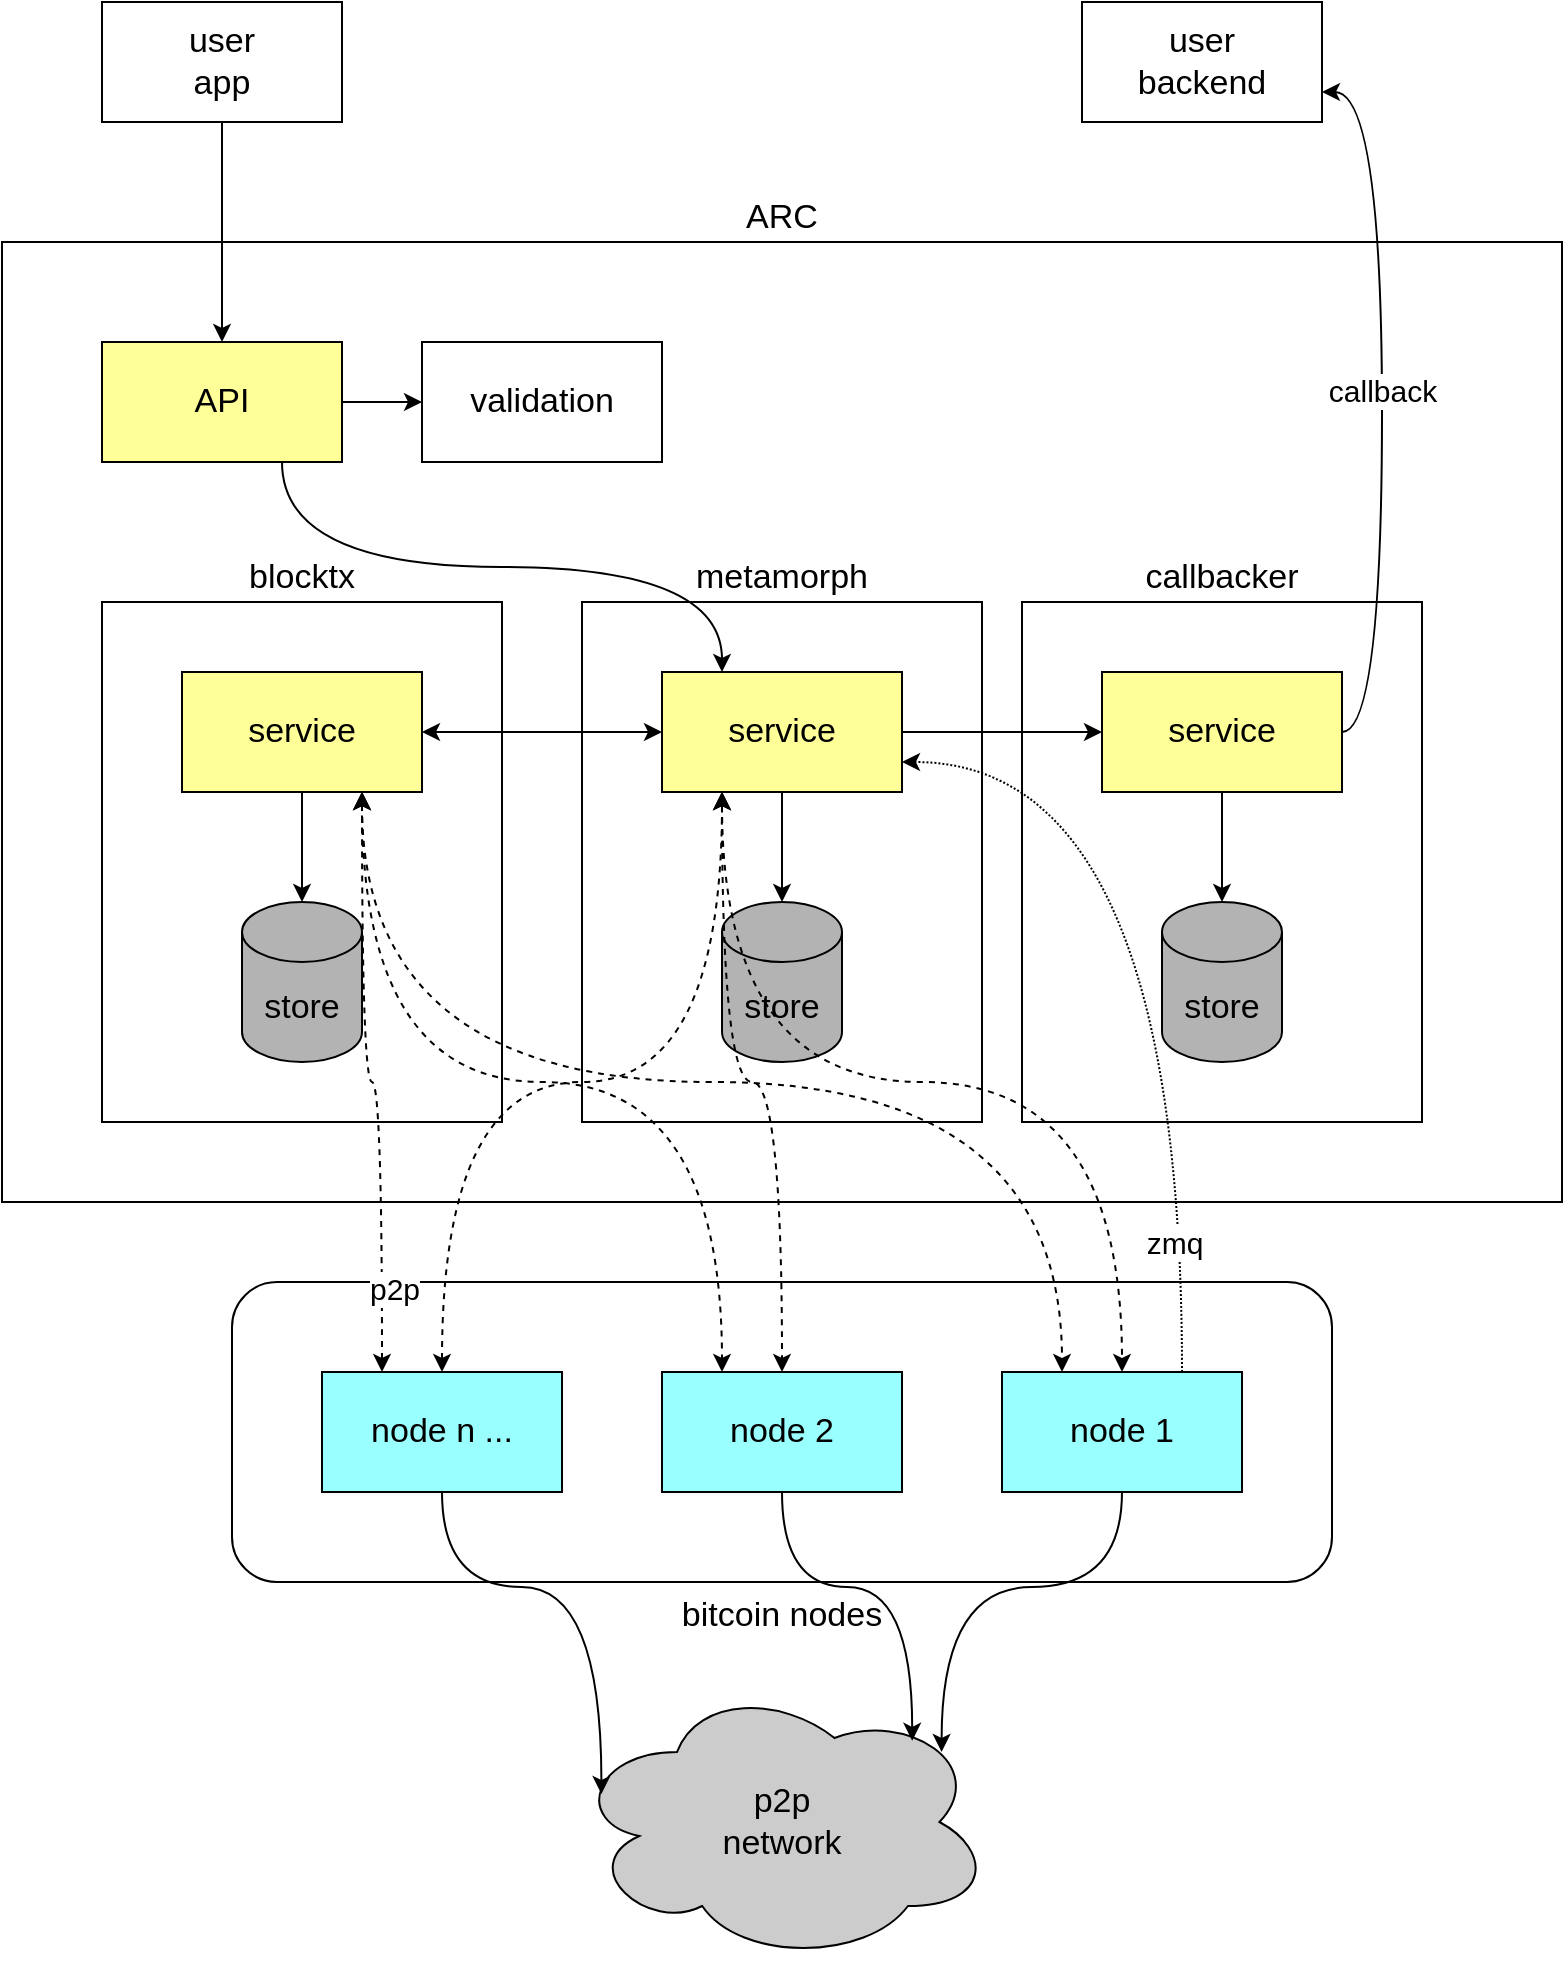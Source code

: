 <mxfile version="26.2.9">
  <diagram name="Page-1" id="y7r9vnVUinvZSlPr59UU">
    <mxGraphModel dx="5002" dy="1852" grid="1" gridSize="10" guides="1" tooltips="1" connect="1" arrows="1" fold="1" page="1" pageScale="1" pageWidth="827" pageHeight="1169" background="#FFFFFF" math="0" shadow="0">
      <root>
        <mxCell id="0" />
        <mxCell id="1" parent="0" />
        <mxCell id="VUfXOKQmoESvI0yCJa1Z-14" value="ARC" style="rounded=0;whiteSpace=wrap;html=1;fontSize=17;align=center;labelPosition=center;verticalLabelPosition=top;verticalAlign=bottom;fillColor=default;" parent="1" vertex="1">
          <mxGeometry x="-1030" y="210" width="780" height="480" as="geometry" />
        </mxCell>
        <mxCell id="VUfXOKQmoESvI0yCJa1Z-6" value="metamorph" style="rounded=0;whiteSpace=wrap;html=1;fontSize=17;align=center;labelPosition=center;verticalLabelPosition=top;verticalAlign=bottom;" parent="1" vertex="1">
          <mxGeometry x="-740" y="390" width="200" height="260" as="geometry" />
        </mxCell>
        <mxCell id="VUfXOKQmoESvI0yCJa1Z-1" value="validation" style="rounded=0;whiteSpace=wrap;html=1;fontSize=17;" parent="1" vertex="1">
          <mxGeometry x="-820" y="260" width="120" height="60" as="geometry" />
        </mxCell>
        <mxCell id="VUfXOKQmoESvI0yCJa1Z-30" style="edgeStyle=orthogonalEdgeStyle;rounded=0;orthogonalLoop=1;jettySize=auto;html=1;exitX=1;exitY=0.5;exitDx=0;exitDy=0;" parent="1" source="VUfXOKQmoESvI0yCJa1Z-3" target="VUfXOKQmoESvI0yCJa1Z-1" edge="1">
          <mxGeometry relative="1" as="geometry" />
        </mxCell>
        <mxCell id="VUfXOKQmoESvI0yCJa1Z-35" style="edgeStyle=orthogonalEdgeStyle;rounded=0;orthogonalLoop=1;jettySize=auto;html=1;exitX=0.75;exitY=1;exitDx=0;exitDy=0;entryX=0.25;entryY=0;entryDx=0;entryDy=0;curved=1;" parent="1" source="VUfXOKQmoESvI0yCJa1Z-3" target="VUfXOKQmoESvI0yCJa1Z-4" edge="1">
          <mxGeometry relative="1" as="geometry" />
        </mxCell>
        <mxCell id="VUfXOKQmoESvI0yCJa1Z-3" value="API" style="rounded=0;whiteSpace=wrap;html=1;fontSize=17;fillColor=#FFFF99;" parent="1" vertex="1">
          <mxGeometry x="-980" y="260" width="120" height="60" as="geometry" />
        </mxCell>
        <mxCell id="VUfXOKQmoESvI0yCJa1Z-4" value="service" style="rounded=0;whiteSpace=wrap;html=1;fontSize=17;fillColor=#FFFF99;gradientColor=none;" parent="1" vertex="1">
          <mxGeometry x="-700" y="425" width="120" height="60" as="geometry" />
        </mxCell>
        <mxCell id="VUfXOKQmoESvI0yCJa1Z-5" value="store" style="shape=cylinder3;whiteSpace=wrap;html=1;boundedLbl=1;backgroundOutline=1;size=15;fontSize=17;fillColor=#B3B3B3;" parent="1" vertex="1">
          <mxGeometry x="-670" y="540" width="60" height="80" as="geometry" />
        </mxCell>
        <mxCell id="VUfXOKQmoESvI0yCJa1Z-7" value="blocktx" style="rounded=0;whiteSpace=wrap;html=1;fontSize=17;align=center;labelPosition=center;verticalLabelPosition=top;verticalAlign=bottom;" parent="1" vertex="1">
          <mxGeometry x="-980" y="390" width="200" height="260" as="geometry" />
        </mxCell>
        <mxCell id="VUfXOKQmoESvI0yCJa1Z-8" value="service" style="rounded=0;whiteSpace=wrap;html=1;fontSize=17;fillColor=#FFFF99;" parent="1" vertex="1">
          <mxGeometry x="-940" y="425" width="120" height="60" as="geometry" />
        </mxCell>
        <mxCell id="VUfXOKQmoESvI0yCJa1Z-9" value="store" style="shape=cylinder3;whiteSpace=wrap;html=1;boundedLbl=1;backgroundOutline=1;size=15;fontSize=17;fillColor=#B3B3B3;" parent="1" vertex="1">
          <mxGeometry x="-910" y="540" width="60" height="80" as="geometry" />
        </mxCell>
        <mxCell id="VUfXOKQmoESvI0yCJa1Z-10" value="callbacker" style="rounded=0;whiteSpace=wrap;html=1;fontSize=17;labelPosition=center;verticalLabelPosition=top;align=center;verticalAlign=bottom;" parent="1" vertex="1">
          <mxGeometry x="-520" y="390" width="200" height="260" as="geometry" />
        </mxCell>
        <mxCell id="VUfXOKQmoESvI0yCJa1Z-11" value="service" style="rounded=0;whiteSpace=wrap;html=1;fontSize=17;fillColor=#FFFF99;" parent="1" vertex="1">
          <mxGeometry x="-480" y="425" width="120" height="60" as="geometry" />
        </mxCell>
        <mxCell id="VUfXOKQmoESvI0yCJa1Z-12" value="store" style="shape=cylinder3;whiteSpace=wrap;html=1;boundedLbl=1;backgroundOutline=1;size=15;fontSize=17;fillColor=#B3B3B3;" parent="1" vertex="1">
          <mxGeometry x="-450" y="540" width="60" height="80" as="geometry" />
        </mxCell>
        <mxCell id="VUfXOKQmoESvI0yCJa1Z-29" style="edgeStyle=orthogonalEdgeStyle;rounded=0;orthogonalLoop=1;jettySize=auto;html=1;exitX=0.5;exitY=1;exitDx=0;exitDy=0;entryX=0.5;entryY=0;entryDx=0;entryDy=0;" parent="1" source="VUfXOKQmoESvI0yCJa1Z-15" target="VUfXOKQmoESvI0yCJa1Z-3" edge="1">
          <mxGeometry relative="1" as="geometry" />
        </mxCell>
        <mxCell id="VUfXOKQmoESvI0yCJa1Z-15" value="user&lt;br style=&quot;font-size: 17px;&quot;&gt;app" style="rounded=0;whiteSpace=wrap;html=1;fontSize=17;" parent="1" vertex="1">
          <mxGeometry x="-980" y="90" width="120" height="60" as="geometry" />
        </mxCell>
        <mxCell id="VUfXOKQmoESvI0yCJa1Z-16" value="user&lt;br style=&quot;font-size: 17px;&quot;&gt;backend" style="rounded=0;whiteSpace=wrap;html=1;fontSize=17;" parent="1" vertex="1">
          <mxGeometry x="-490" y="90" width="120" height="60" as="geometry" />
        </mxCell>
        <mxCell id="VUfXOKQmoESvI0yCJa1Z-18" value="p2p&lt;div style=&quot;font-size: 17px;&quot;&gt;network&lt;/div&gt;" style="ellipse;shape=cloud;whiteSpace=wrap;html=1;fontSize=17;fillColor=#CCCCCC;" parent="1" vertex="1">
          <mxGeometry x="-745" y="930" width="210" height="140" as="geometry" />
        </mxCell>
        <mxCell id="VUfXOKQmoESvI0yCJa1Z-19" value="bitcoin nodes" style="rounded=1;whiteSpace=wrap;html=1;fontSize=17;labelPosition=center;verticalLabelPosition=bottom;align=center;verticalAlign=top;" parent="1" vertex="1">
          <mxGeometry x="-915" y="730" width="550" height="150" as="geometry" />
        </mxCell>
        <mxCell id="VUfXOKQmoESvI0yCJa1Z-20" value="node n ..." style="rounded=0;whiteSpace=wrap;html=1;fontSize=17;fillColor=#99FFFF;" parent="1" vertex="1">
          <mxGeometry x="-870" y="775" width="120" height="60" as="geometry" />
        </mxCell>
        <mxCell id="VUfXOKQmoESvI0yCJa1Z-21" value="node 2" style="rounded=0;whiteSpace=wrap;html=1;fontSize=17;fillColor=#99FFFF;" parent="1" vertex="1">
          <mxGeometry x="-700" y="775" width="120" height="60" as="geometry" />
        </mxCell>
        <mxCell id="VUfXOKQmoESvI0yCJa1Z-42" style="edgeStyle=orthogonalEdgeStyle;rounded=0;orthogonalLoop=1;jettySize=auto;html=1;exitX=0.75;exitY=0;exitDx=0;exitDy=0;entryX=1;entryY=0.75;entryDx=0;entryDy=0;elbow=vertical;curved=1;dashed=1;dashPattern=1 1;" parent="1" source="VUfXOKQmoESvI0yCJa1Z-22" target="VUfXOKQmoESvI0yCJa1Z-4" edge="1">
          <mxGeometry relative="1" as="geometry" />
        </mxCell>
        <mxCell id="VUfXOKQmoESvI0yCJa1Z-43" value="zmq" style="edgeLabel;html=1;align=center;verticalAlign=middle;resizable=0;points=[];fontSize=15;" parent="VUfXOKQmoESvI0yCJa1Z-42" vertex="1" connectable="0">
          <mxGeometry x="-0.705" y="4" relative="1" as="geometry">
            <mxPoint as="offset" />
          </mxGeometry>
        </mxCell>
        <mxCell id="VUfXOKQmoESvI0yCJa1Z-22" value="node 1" style="rounded=0;whiteSpace=wrap;html=1;fontSize=17;fillColor=#99FFFF;" parent="1" vertex="1">
          <mxGeometry x="-530" y="775" width="120" height="60" as="geometry" />
        </mxCell>
        <mxCell id="VUfXOKQmoESvI0yCJa1Z-25" value="" style="endArrow=classic;startArrow=classic;html=1;rounded=0;exitX=1;exitY=0.5;exitDx=0;exitDy=0;" parent="1" source="VUfXOKQmoESvI0yCJa1Z-8" target="VUfXOKQmoESvI0yCJa1Z-4" edge="1">
          <mxGeometry width="50" height="50" relative="1" as="geometry">
            <mxPoint x="-430" y="750" as="sourcePoint" />
            <mxPoint x="-380" y="700" as="targetPoint" />
          </mxGeometry>
        </mxCell>
        <mxCell id="VUfXOKQmoESvI0yCJa1Z-28" style="edgeStyle=orthogonalEdgeStyle;rounded=0;orthogonalLoop=1;jettySize=auto;html=1;exitX=1;exitY=0.5;exitDx=0;exitDy=0;entryX=1;entryY=0.75;entryDx=0;entryDy=0;curved=1;" parent="1" source="VUfXOKQmoESvI0yCJa1Z-11" target="VUfXOKQmoESvI0yCJa1Z-16" edge="1">
          <mxGeometry relative="1" as="geometry" />
        </mxCell>
        <mxCell id="VUfXOKQmoESvI0yCJa1Z-39" value="callback" style="edgeLabel;html=1;align=center;verticalAlign=middle;resizable=0;points=[];fontSize=15;" parent="VUfXOKQmoESvI0yCJa1Z-28" vertex="1" connectable="0">
          <mxGeometry x="0.036" relative="1" as="geometry">
            <mxPoint as="offset" />
          </mxGeometry>
        </mxCell>
        <mxCell id="VUfXOKQmoESvI0yCJa1Z-36" style="edgeStyle=orthogonalEdgeStyle;rounded=0;orthogonalLoop=1;jettySize=auto;html=1;exitX=0.5;exitY=1;exitDx=0;exitDy=0;entryX=0.5;entryY=0;entryDx=0;entryDy=0;entryPerimeter=0;" parent="1" source="VUfXOKQmoESvI0yCJa1Z-8" target="VUfXOKQmoESvI0yCJa1Z-9" edge="1">
          <mxGeometry relative="1" as="geometry" />
        </mxCell>
        <mxCell id="VUfXOKQmoESvI0yCJa1Z-37" style="edgeStyle=orthogonalEdgeStyle;rounded=0;orthogonalLoop=1;jettySize=auto;html=1;exitX=0.5;exitY=1;exitDx=0;exitDy=0;entryX=0.5;entryY=0;entryDx=0;entryDy=0;entryPerimeter=0;" parent="1" source="VUfXOKQmoESvI0yCJa1Z-4" target="VUfXOKQmoESvI0yCJa1Z-5" edge="1">
          <mxGeometry relative="1" as="geometry" />
        </mxCell>
        <mxCell id="VUfXOKQmoESvI0yCJa1Z-38" value="" style="endArrow=classic;html=1;rounded=0;exitX=0.5;exitY=1;exitDx=0;exitDy=0;" parent="1" source="VUfXOKQmoESvI0yCJa1Z-11" target="VUfXOKQmoESvI0yCJa1Z-12" edge="1">
          <mxGeometry width="50" height="50" relative="1" as="geometry">
            <mxPoint x="-430" y="750" as="sourcePoint" />
            <mxPoint x="-380" y="700" as="targetPoint" />
          </mxGeometry>
        </mxCell>
        <mxCell id="VUfXOKQmoESvI0yCJa1Z-44" value="" style="endArrow=classic;startArrow=classic;html=1;rounded=0;exitX=0.5;exitY=0;exitDx=0;exitDy=0;entryX=0.25;entryY=1;entryDx=0;entryDy=0;edgeStyle=orthogonalEdgeStyle;curved=1;dashed=1;" parent="1" source="VUfXOKQmoESvI0yCJa1Z-20" target="VUfXOKQmoESvI0yCJa1Z-4" edge="1">
          <mxGeometry width="50" height="50" relative="1" as="geometry">
            <mxPoint x="60" y="750" as="sourcePoint" />
            <mxPoint x="110" y="700" as="targetPoint" />
          </mxGeometry>
        </mxCell>
        <mxCell id="VUfXOKQmoESvI0yCJa1Z-48" value="" style="endArrow=classic;startArrow=classic;html=1;rounded=0;entryX=0.5;entryY=0;entryDx=0;entryDy=0;edgeStyle=orthogonalEdgeStyle;curved=1;dashed=1;exitX=0.25;exitY=1;exitDx=0;exitDy=0;" parent="1" source="VUfXOKQmoESvI0yCJa1Z-4" target="VUfXOKQmoESvI0yCJa1Z-21" edge="1">
          <mxGeometry width="50" height="50" relative="1" as="geometry">
            <mxPoint x="-670" y="490" as="sourcePoint" />
            <mxPoint x="110" y="700" as="targetPoint" />
          </mxGeometry>
        </mxCell>
        <mxCell id="VUfXOKQmoESvI0yCJa1Z-49" value="" style="endArrow=classic;startArrow=classic;html=1;rounded=0;dashed=1;edgeStyle=orthogonalEdgeStyle;curved=1;exitX=0.25;exitY=1;exitDx=0;exitDy=0;entryX=0.5;entryY=0;entryDx=0;entryDy=0;" parent="1" source="VUfXOKQmoESvI0yCJa1Z-4" target="VUfXOKQmoESvI0yCJa1Z-22" edge="1">
          <mxGeometry width="50" height="50" relative="1" as="geometry">
            <mxPoint x="-670" y="510" as="sourcePoint" />
            <mxPoint x="-470" y="770" as="targetPoint" />
          </mxGeometry>
        </mxCell>
        <mxCell id="VUfXOKQmoESvI0yCJa1Z-50" value="" style="endArrow=classic;startArrow=classic;html=1;rounded=0;entryX=0.25;entryY=0;entryDx=0;entryDy=0;edgeStyle=orthogonalEdgeStyle;curved=1;dashed=1;exitX=0.75;exitY=1;exitDx=0;exitDy=0;" parent="1" source="VUfXOKQmoESvI0yCJa1Z-8" target="VUfXOKQmoESvI0yCJa1Z-21" edge="1">
          <mxGeometry width="50" height="50" relative="1" as="geometry">
            <mxPoint x="-660" y="500" as="sourcePoint" />
            <mxPoint x="-630" y="785" as="targetPoint" />
          </mxGeometry>
        </mxCell>
        <mxCell id="VUfXOKQmoESvI0yCJa1Z-51" value="" style="endArrow=classic;startArrow=classic;html=1;rounded=0;exitX=0.25;exitY=0;exitDx=0;exitDy=0;edgeStyle=orthogonalEdgeStyle;curved=1;dashed=1;entryX=0.75;entryY=1;entryDx=0;entryDy=0;" parent="1" source="VUfXOKQmoESvI0yCJa1Z-20" target="VUfXOKQmoESvI0yCJa1Z-8" edge="1">
          <mxGeometry width="50" height="50" relative="1" as="geometry">
            <mxPoint x="-800" y="785" as="sourcePoint" />
            <mxPoint x="-850" y="490" as="targetPoint" />
          </mxGeometry>
        </mxCell>
        <mxCell id="VUfXOKQmoESvI0yCJa1Z-52" value="p2p" style="edgeLabel;html=1;align=center;verticalAlign=middle;resizable=0;points=[];fontSize=15;" parent="VUfXOKQmoESvI0yCJa1Z-51" vertex="1" connectable="0">
          <mxGeometry x="-0.718" y="-6" relative="1" as="geometry">
            <mxPoint as="offset" />
          </mxGeometry>
        </mxCell>
        <mxCell id="VUfXOKQmoESvI0yCJa1Z-53" value="" style="endArrow=classic;startArrow=classic;html=1;rounded=0;dashed=1;edgeStyle=orthogonalEdgeStyle;curved=1;exitX=0.75;exitY=1;exitDx=0;exitDy=0;entryX=0.25;entryY=0;entryDx=0;entryDy=0;" parent="1" source="VUfXOKQmoESvI0yCJa1Z-8" target="VUfXOKQmoESvI0yCJa1Z-22" edge="1">
          <mxGeometry width="50" height="50" relative="1" as="geometry">
            <mxPoint x="-660" y="495" as="sourcePoint" />
            <mxPoint x="-460" y="785" as="targetPoint" />
          </mxGeometry>
        </mxCell>
        <mxCell id="VUfXOKQmoESvI0yCJa1Z-54" style="edgeStyle=orthogonalEdgeStyle;rounded=0;orthogonalLoop=1;jettySize=auto;html=1;exitX=0.5;exitY=1;exitDx=0;exitDy=0;entryX=0.07;entryY=0.4;entryDx=0;entryDy=0;entryPerimeter=0;curved=1;" parent="1" source="VUfXOKQmoESvI0yCJa1Z-20" target="VUfXOKQmoESvI0yCJa1Z-18" edge="1">
          <mxGeometry relative="1" as="geometry" />
        </mxCell>
        <mxCell id="VUfXOKQmoESvI0yCJa1Z-55" style="edgeStyle=orthogonalEdgeStyle;rounded=0;orthogonalLoop=1;jettySize=auto;html=1;exitX=0.5;exitY=1;exitDx=0;exitDy=0;entryX=0.81;entryY=0.21;entryDx=0;entryDy=0;entryPerimeter=0;curved=1;" parent="1" source="VUfXOKQmoESvI0yCJa1Z-21" target="VUfXOKQmoESvI0yCJa1Z-18" edge="1">
          <mxGeometry relative="1" as="geometry" />
        </mxCell>
        <mxCell id="VUfXOKQmoESvI0yCJa1Z-56" style="edgeStyle=orthogonalEdgeStyle;rounded=0;orthogonalLoop=1;jettySize=auto;html=1;exitX=0.5;exitY=1;exitDx=0;exitDy=0;entryX=0.88;entryY=0.25;entryDx=0;entryDy=0;entryPerimeter=0;curved=1;" parent="1" source="VUfXOKQmoESvI0yCJa1Z-22" target="VUfXOKQmoESvI0yCJa1Z-18" edge="1">
          <mxGeometry relative="1" as="geometry" />
        </mxCell>
        <mxCell id="VUfXOKQmoESvI0yCJa1Z-26" style="edgeStyle=orthogonalEdgeStyle;rounded=0;orthogonalLoop=1;jettySize=auto;html=1;exitX=1;exitY=0.5;exitDx=0;exitDy=0;entryX=0;entryY=0.5;entryDx=0;entryDy=0;" parent="1" source="VUfXOKQmoESvI0yCJa1Z-4" target="VUfXOKQmoESvI0yCJa1Z-11" edge="1">
          <mxGeometry relative="1" as="geometry" />
        </mxCell>
      </root>
    </mxGraphModel>
  </diagram>
</mxfile>
